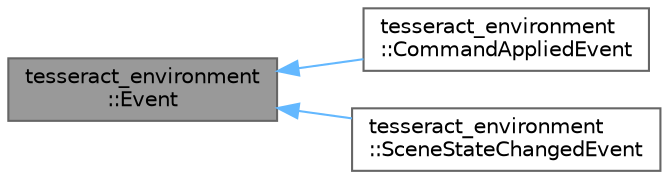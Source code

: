 digraph "tesseract_environment::Event"
{
 // LATEX_PDF_SIZE
  bgcolor="transparent";
  edge [fontname=Helvetica,fontsize=10,labelfontname=Helvetica,labelfontsize=10];
  node [fontname=Helvetica,fontsize=10,shape=box,height=0.2,width=0.4];
  rankdir="LR";
  Node1 [label="tesseract_environment\l::Event",height=0.2,width=0.4,color="gray40", fillcolor="grey60", style="filled", fontcolor="black",tooltip="The event base class."];
  Node1 -> Node2 [dir="back",color="steelblue1",style="solid"];
  Node2 [label="tesseract_environment\l::CommandAppliedEvent",height=0.2,width=0.4,color="gray40", fillcolor="white", style="filled",URL="$d4/def/structtesseract__environment_1_1CommandAppliedEvent.html",tooltip="The command applied event."];
  Node1 -> Node3 [dir="back",color="steelblue1",style="solid"];
  Node3 [label="tesseract_environment\l::SceneStateChangedEvent",height=0.2,width=0.4,color="gray40", fillcolor="white", style="filled",URL="$de/d9c/structtesseract__environment_1_1SceneStateChangedEvent.html",tooltip="The scene state changed event."];
}
